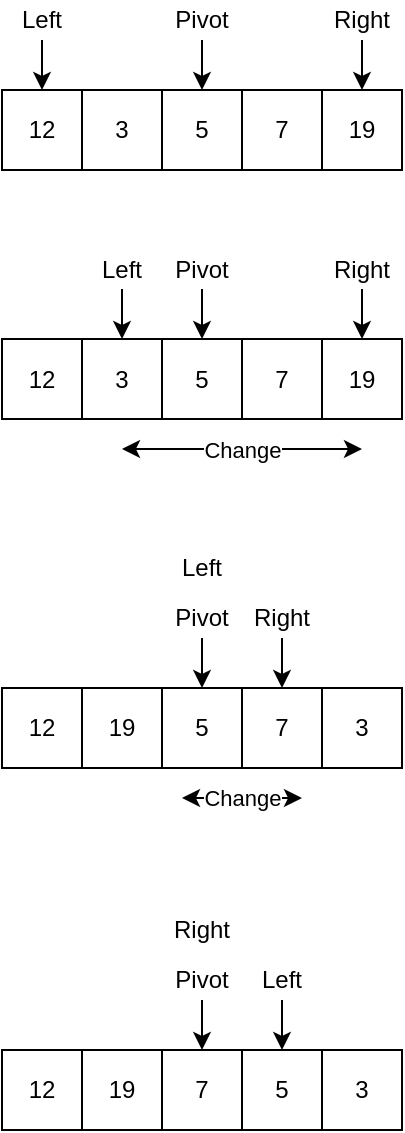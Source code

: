<mxfile version="10.6.8" type="device"><diagram id="aRFbG97lILvuN0CfdAGo" name="Page-1"><mxGraphModel dx="798" dy="1613" grid="1" gridSize="10" guides="1" tooltips="1" connect="1" arrows="1" fold="1" page="1" pageScale="1" pageWidth="850" pageHeight="1100" math="0" shadow="0"><root><mxCell id="0"/><mxCell id="1" parent="0"/><mxCell id="BEk0qu2cbwPtT8pR8z3H-16" value="12" style="rounded=0;whiteSpace=wrap;html=1;" vertex="1" parent="1"><mxGeometry x="40" y="85" width="40" height="40" as="geometry"/></mxCell><mxCell id="BEk0qu2cbwPtT8pR8z3H-17" value="3" style="rounded=0;whiteSpace=wrap;html=1;" vertex="1" parent="1"><mxGeometry x="80" y="85" width="40" height="40" as="geometry"/></mxCell><mxCell id="BEk0qu2cbwPtT8pR8z3H-18" value="5" style="rounded=0;whiteSpace=wrap;html=1;" vertex="1" parent="1"><mxGeometry x="120" y="85" width="40" height="40" as="geometry"/></mxCell><mxCell id="BEk0qu2cbwPtT8pR8z3H-19" value="7" style="rounded=0;whiteSpace=wrap;html=1;" vertex="1" parent="1"><mxGeometry x="160" y="85" width="40" height="40" as="geometry"/></mxCell><mxCell id="BEk0qu2cbwPtT8pR8z3H-20" value="19" style="rounded=0;whiteSpace=wrap;html=1;" vertex="1" parent="1"><mxGeometry x="200" y="85" width="40" height="40" as="geometry"/></mxCell><mxCell id="BEk0qu2cbwPtT8pR8z3H-40" value="" style="edgeStyle=orthogonalEdgeStyle;rounded=0;orthogonalLoop=1;jettySize=auto;html=1;" edge="1" parent="1" source="BEk0qu2cbwPtT8pR8z3H-21" target="BEk0qu2cbwPtT8pR8z3H-18"><mxGeometry relative="1" as="geometry"/></mxCell><mxCell id="BEk0qu2cbwPtT8pR8z3H-21" value="Pivot" style="text;html=1;strokeColor=none;fillColor=none;align=center;verticalAlign=middle;whiteSpace=wrap;rounded=0;" vertex="1" parent="1"><mxGeometry x="120" y="40" width="40" height="20" as="geometry"/></mxCell><mxCell id="BEk0qu2cbwPtT8pR8z3H-39" value="" style="edgeStyle=orthogonalEdgeStyle;rounded=0;orthogonalLoop=1;jettySize=auto;html=1;" edge="1" parent="1" source="BEk0qu2cbwPtT8pR8z3H-24" target="BEk0qu2cbwPtT8pR8z3H-20"><mxGeometry relative="1" as="geometry"/></mxCell><mxCell id="BEk0qu2cbwPtT8pR8z3H-24" value="Right" style="text;html=1;strokeColor=none;fillColor=none;align=center;verticalAlign=middle;whiteSpace=wrap;rounded=0;" vertex="1" parent="1"><mxGeometry x="200" y="40" width="40" height="20" as="geometry"/></mxCell><mxCell id="BEk0qu2cbwPtT8pR8z3H-36" value="" style="edgeStyle=orthogonalEdgeStyle;rounded=0;orthogonalLoop=1;jettySize=auto;html=1;" edge="1" parent="1" source="BEk0qu2cbwPtT8pR8z3H-25" target="BEk0qu2cbwPtT8pR8z3H-16"><mxGeometry relative="1" as="geometry"/></mxCell><mxCell id="BEk0qu2cbwPtT8pR8z3H-25" value="Left" style="text;html=1;strokeColor=none;fillColor=none;align=center;verticalAlign=middle;whiteSpace=wrap;rounded=0;" vertex="1" parent="1"><mxGeometry x="40" y="40" width="40" height="20" as="geometry"/></mxCell><mxCell id="BEk0qu2cbwPtT8pR8z3H-49" value="12" style="rounded=0;whiteSpace=wrap;html=1;" vertex="1" parent="1"><mxGeometry x="40" y="209.5" width="40" height="40" as="geometry"/></mxCell><mxCell id="BEk0qu2cbwPtT8pR8z3H-50" value="3" style="rounded=0;whiteSpace=wrap;html=1;" vertex="1" parent="1"><mxGeometry x="80" y="209.5" width="40" height="40" as="geometry"/></mxCell><mxCell id="BEk0qu2cbwPtT8pR8z3H-51" value="5" style="rounded=0;whiteSpace=wrap;html=1;" vertex="1" parent="1"><mxGeometry x="120" y="209.5" width="40" height="40" as="geometry"/></mxCell><mxCell id="BEk0qu2cbwPtT8pR8z3H-52" value="7" style="rounded=0;whiteSpace=wrap;html=1;" vertex="1" parent="1"><mxGeometry x="160" y="209.5" width="40" height="40" as="geometry"/></mxCell><mxCell id="BEk0qu2cbwPtT8pR8z3H-53" value="19" style="rounded=0;whiteSpace=wrap;html=1;" vertex="1" parent="1"><mxGeometry x="200" y="209.5" width="40" height="40" as="geometry"/></mxCell><mxCell id="BEk0qu2cbwPtT8pR8z3H-54" value="" style="edgeStyle=orthogonalEdgeStyle;rounded=0;orthogonalLoop=1;jettySize=auto;html=1;" edge="1" parent="1" source="BEk0qu2cbwPtT8pR8z3H-55" target="BEk0qu2cbwPtT8pR8z3H-51"><mxGeometry relative="1" as="geometry"/></mxCell><mxCell id="BEk0qu2cbwPtT8pR8z3H-55" value="Pivot" style="text;html=1;strokeColor=none;fillColor=none;align=center;verticalAlign=middle;whiteSpace=wrap;rounded=0;" vertex="1" parent="1"><mxGeometry x="120" y="164.5" width="40" height="20" as="geometry"/></mxCell><mxCell id="BEk0qu2cbwPtT8pR8z3H-56" value="" style="edgeStyle=orthogonalEdgeStyle;rounded=0;orthogonalLoop=1;jettySize=auto;html=1;" edge="1" parent="1" source="BEk0qu2cbwPtT8pR8z3H-57" target="BEk0qu2cbwPtT8pR8z3H-53"><mxGeometry relative="1" as="geometry"/></mxCell><mxCell id="BEk0qu2cbwPtT8pR8z3H-57" value="Right" style="text;html=1;strokeColor=none;fillColor=none;align=center;verticalAlign=middle;whiteSpace=wrap;rounded=0;" vertex="1" parent="1"><mxGeometry x="200" y="164.5" width="40" height="20" as="geometry"/></mxCell><mxCell id="BEk0qu2cbwPtT8pR8z3H-58" value="" style="edgeStyle=orthogonalEdgeStyle;rounded=0;orthogonalLoop=1;jettySize=auto;html=1;" edge="1" parent="1" source="BEk0qu2cbwPtT8pR8z3H-59"><mxGeometry relative="1" as="geometry"><mxPoint x="100" y="209.5" as="targetPoint"/></mxGeometry></mxCell><mxCell id="BEk0qu2cbwPtT8pR8z3H-59" value="Left" style="text;html=1;strokeColor=none;fillColor=none;align=center;verticalAlign=middle;whiteSpace=wrap;rounded=0;" vertex="1" parent="1"><mxGeometry x="80" y="164.5" width="40" height="20" as="geometry"/></mxCell><mxCell id="BEk0qu2cbwPtT8pR8z3H-60" value="12" style="rounded=0;whiteSpace=wrap;html=1;" vertex="1" parent="1"><mxGeometry x="40" y="384" width="40" height="40" as="geometry"/></mxCell><mxCell id="BEk0qu2cbwPtT8pR8z3H-61" value="19" style="rounded=0;whiteSpace=wrap;html=1;" vertex="1" parent="1"><mxGeometry x="80" y="384" width="40" height="40" as="geometry"/></mxCell><mxCell id="BEk0qu2cbwPtT8pR8z3H-62" value="5" style="rounded=0;whiteSpace=wrap;html=1;" vertex="1" parent="1"><mxGeometry x="120" y="384" width="40" height="40" as="geometry"/></mxCell><mxCell id="BEk0qu2cbwPtT8pR8z3H-63" value="7" style="rounded=0;whiteSpace=wrap;html=1;" vertex="1" parent="1"><mxGeometry x="160" y="384" width="40" height="40" as="geometry"/></mxCell><mxCell id="BEk0qu2cbwPtT8pR8z3H-64" value="3" style="rounded=0;whiteSpace=wrap;html=1;" vertex="1" parent="1"><mxGeometry x="200" y="384" width="40" height="40" as="geometry"/></mxCell><mxCell id="BEk0qu2cbwPtT8pR8z3H-65" value="" style="edgeStyle=orthogonalEdgeStyle;rounded=0;orthogonalLoop=1;jettySize=auto;html=1;" edge="1" parent="1" source="BEk0qu2cbwPtT8pR8z3H-66" target="BEk0qu2cbwPtT8pR8z3H-62"><mxGeometry relative="1" as="geometry"/></mxCell><mxCell id="BEk0qu2cbwPtT8pR8z3H-66" value="Pivot" style="text;html=1;strokeColor=none;fillColor=none;align=center;verticalAlign=middle;whiteSpace=wrap;rounded=0;" vertex="1" parent="1"><mxGeometry x="120" y="339" width="40" height="20" as="geometry"/></mxCell><mxCell id="BEk0qu2cbwPtT8pR8z3H-67" value="" style="edgeStyle=orthogonalEdgeStyle;rounded=0;orthogonalLoop=1;jettySize=auto;html=1;" edge="1" parent="1" source="BEk0qu2cbwPtT8pR8z3H-68"><mxGeometry relative="1" as="geometry"><mxPoint x="180" y="384" as="targetPoint"/></mxGeometry></mxCell><mxCell id="BEk0qu2cbwPtT8pR8z3H-68" value="Right" style="text;html=1;strokeColor=none;fillColor=none;align=center;verticalAlign=middle;whiteSpace=wrap;rounded=0;" vertex="1" parent="1"><mxGeometry x="160" y="339" width="40" height="20" as="geometry"/></mxCell><mxCell id="BEk0qu2cbwPtT8pR8z3H-70" value="Left" style="text;html=1;strokeColor=none;fillColor=none;align=center;verticalAlign=middle;whiteSpace=wrap;rounded=0;" vertex="1" parent="1"><mxGeometry x="120" y="314" width="40" height="20" as="geometry"/></mxCell><mxCell id="BEk0qu2cbwPtT8pR8z3H-81" value="12" style="rounded=0;whiteSpace=wrap;html=1;" vertex="1" parent="1"><mxGeometry x="40" y="565" width="40" height="40" as="geometry"/></mxCell><mxCell id="BEk0qu2cbwPtT8pR8z3H-82" value="19" style="rounded=0;whiteSpace=wrap;html=1;" vertex="1" parent="1"><mxGeometry x="80" y="565" width="40" height="40" as="geometry"/></mxCell><mxCell id="BEk0qu2cbwPtT8pR8z3H-83" value="7" style="rounded=0;whiteSpace=wrap;html=1;" vertex="1" parent="1"><mxGeometry x="120" y="565" width="40" height="40" as="geometry"/></mxCell><mxCell id="BEk0qu2cbwPtT8pR8z3H-84" value="5" style="rounded=0;whiteSpace=wrap;html=1;" vertex="1" parent="1"><mxGeometry x="160" y="565" width="40" height="40" as="geometry"/></mxCell><mxCell id="BEk0qu2cbwPtT8pR8z3H-85" value="3" style="rounded=0;whiteSpace=wrap;html=1;" vertex="1" parent="1"><mxGeometry x="200" y="565" width="40" height="40" as="geometry"/></mxCell><mxCell id="BEk0qu2cbwPtT8pR8z3H-86" value="" style="edgeStyle=orthogonalEdgeStyle;rounded=0;orthogonalLoop=1;jettySize=auto;html=1;" edge="1" parent="1" source="BEk0qu2cbwPtT8pR8z3H-87" target="BEk0qu2cbwPtT8pR8z3H-83"><mxGeometry relative="1" as="geometry"/></mxCell><mxCell id="BEk0qu2cbwPtT8pR8z3H-87" value="Pivot" style="text;html=1;strokeColor=none;fillColor=none;align=center;verticalAlign=middle;whiteSpace=wrap;rounded=0;" vertex="1" parent="1"><mxGeometry x="120" y="520" width="40" height="20" as="geometry"/></mxCell><mxCell id="BEk0qu2cbwPtT8pR8z3H-88" value="" style="edgeStyle=orthogonalEdgeStyle;rounded=0;orthogonalLoop=1;jettySize=auto;html=1;" edge="1" parent="1" source="BEk0qu2cbwPtT8pR8z3H-89"><mxGeometry relative="1" as="geometry"><mxPoint x="180" y="565" as="targetPoint"/></mxGeometry></mxCell><mxCell id="BEk0qu2cbwPtT8pR8z3H-89" value="Left" style="text;html=1;strokeColor=none;fillColor=none;align=center;verticalAlign=middle;whiteSpace=wrap;rounded=0;" vertex="1" parent="1"><mxGeometry x="160" y="520" width="40" height="20" as="geometry"/></mxCell><mxCell id="BEk0qu2cbwPtT8pR8z3H-90" value="Right" style="text;html=1;strokeColor=none;fillColor=none;align=center;verticalAlign=middle;whiteSpace=wrap;rounded=0;" vertex="1" parent="1"><mxGeometry x="120" y="495" width="40" height="20" as="geometry"/></mxCell><mxCell id="BEk0qu2cbwPtT8pR8z3H-92" value="Change" style="endArrow=classic;startArrow=classic;html=1;" edge="1" parent="1"><mxGeometry width="50" height="50" relative="1" as="geometry"><mxPoint x="130" y="439" as="sourcePoint"/><mxPoint x="190" y="439" as="targetPoint"/></mxGeometry></mxCell><mxCell id="BEk0qu2cbwPtT8pR8z3H-95" value="Change" style="endArrow=classic;startArrow=classic;html=1;" edge="1" parent="1"><mxGeometry width="50" height="50" relative="1" as="geometry"><mxPoint x="100" y="264.5" as="sourcePoint"/><mxPoint x="220" y="264.5" as="targetPoint"/></mxGeometry></mxCell></root></mxGraphModel></diagram></mxfile>